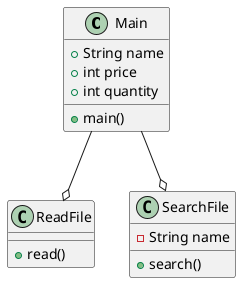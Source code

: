 @startuml
'https://plantuml.com/class-diagram
class Main{
    +String name
    +int price
    +int quantity

    +main()
}

class ReadFile{
    +read()
}

class SearchFile{
    -String name
    +search()
}
Main --o ReadFile
Main --o SearchFile
@enduml